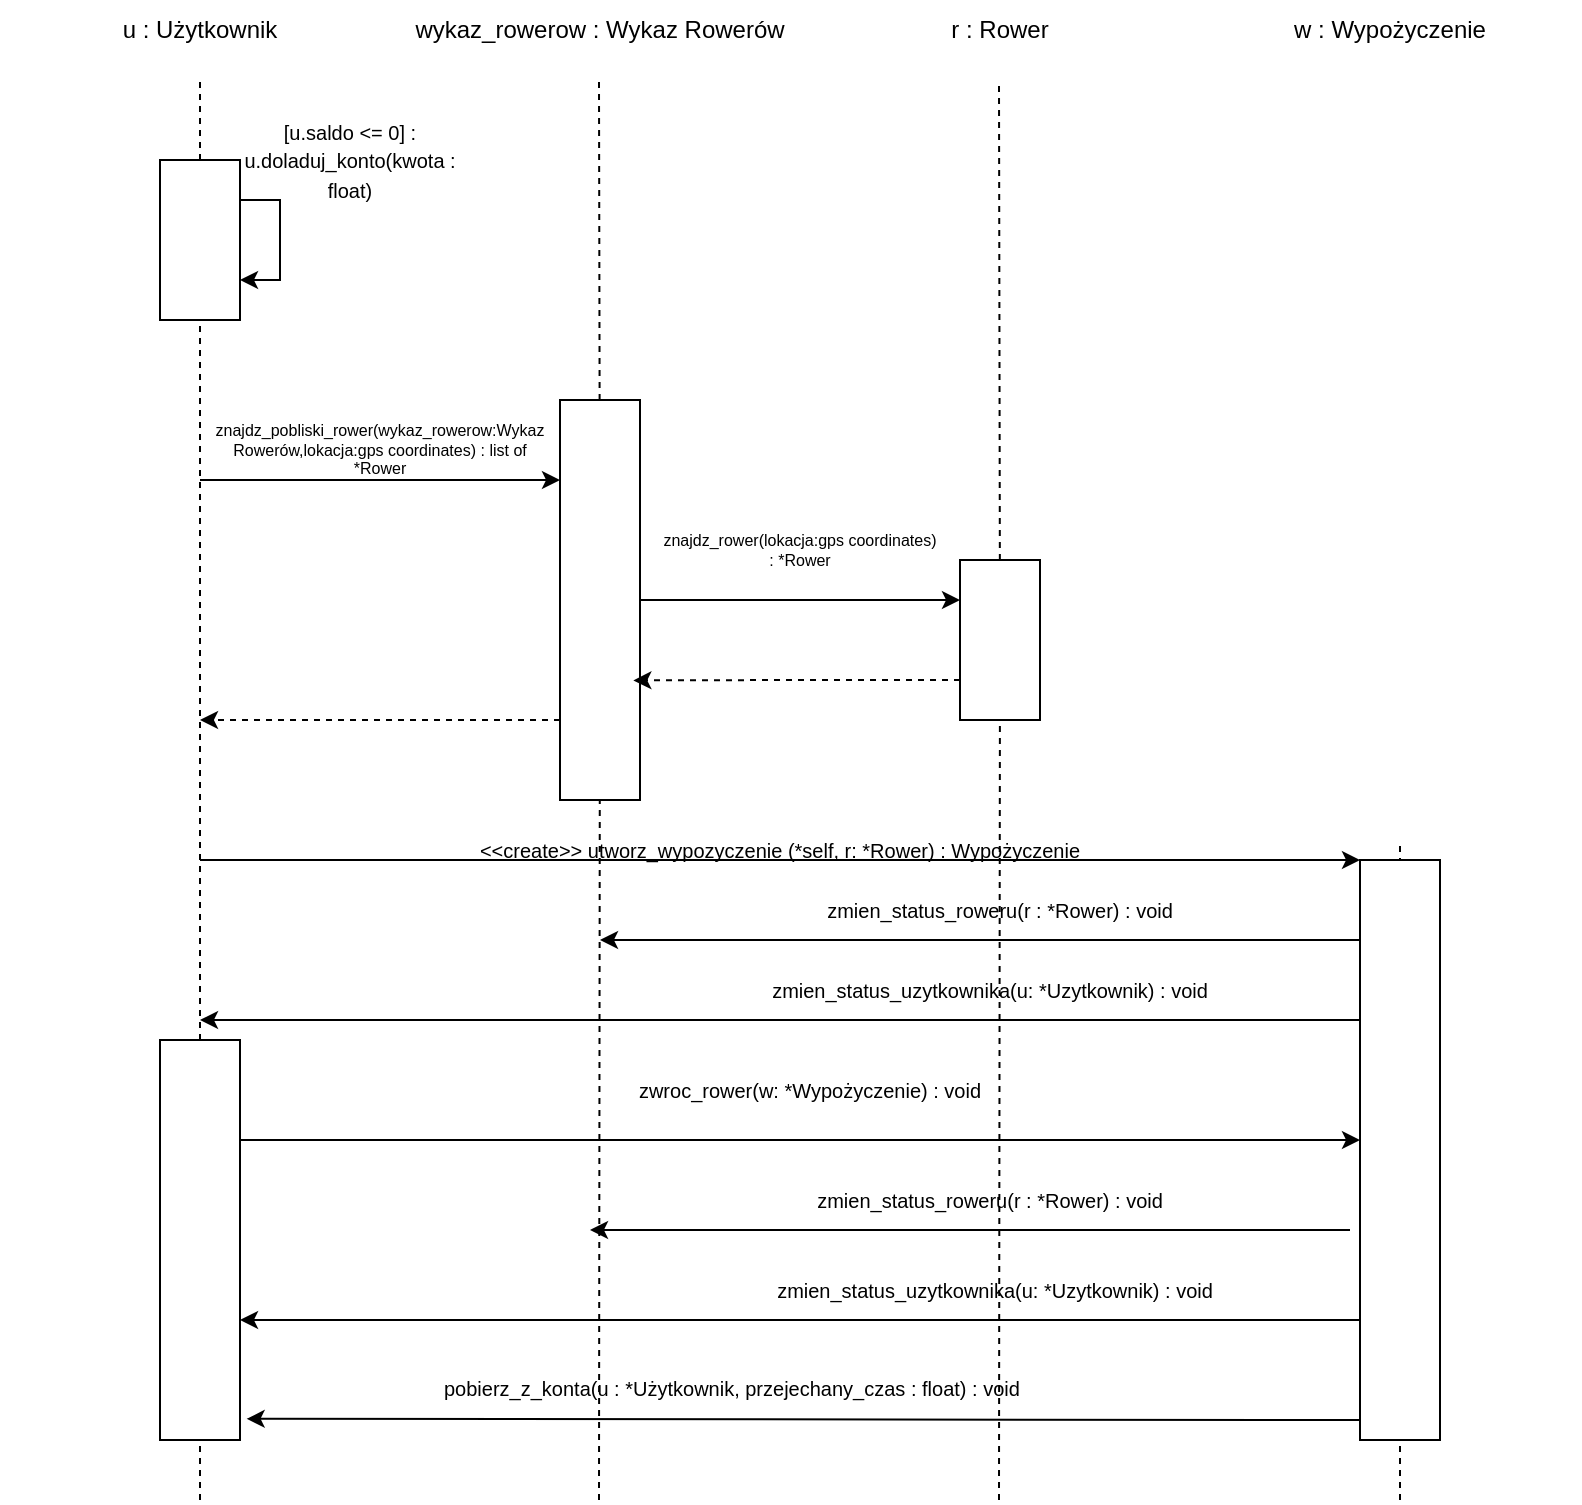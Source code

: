<mxfile version="26.0.6">
  <diagram name="Page-1" id="w8cEdWqZR_Wx36k4Sc1c">
    <mxGraphModel dx="875" dy="479" grid="1" gridSize="10" guides="1" tooltips="1" connect="1" arrows="1" fold="1" page="1" pageScale="1" pageWidth="827" pageHeight="1169" math="0" shadow="0">
      <root>
        <mxCell id="0" />
        <mxCell id="1" parent="0" />
        <mxCell id="KM6Y3mVUqvjQru7paMrh-1" value="u : Użytkownik" style="text;html=1;align=center;verticalAlign=middle;whiteSpace=wrap;rounded=0;" vertex="1" parent="1">
          <mxGeometry width="200" height="30" as="geometry" />
        </mxCell>
        <mxCell id="KM6Y3mVUqvjQru7paMrh-2" value="wykaz_rowerow : Wykaz Rowerów" style="text;html=1;align=center;verticalAlign=middle;whiteSpace=wrap;rounded=0;" vertex="1" parent="1">
          <mxGeometry x="200" width="200" height="30" as="geometry" />
        </mxCell>
        <mxCell id="KM6Y3mVUqvjQru7paMrh-3" value="r : Rower" style="text;html=1;align=center;verticalAlign=middle;whiteSpace=wrap;rounded=0;" vertex="1" parent="1">
          <mxGeometry x="400" width="200" height="30" as="geometry" />
        </mxCell>
        <mxCell id="KM6Y3mVUqvjQru7paMrh-4" value="w : Wypożyczenie" style="text;html=1;align=center;verticalAlign=middle;whiteSpace=wrap;rounded=0;" vertex="1" parent="1">
          <mxGeometry x="600" width="190" height="30" as="geometry" />
        </mxCell>
        <mxCell id="KM6Y3mVUqvjQru7paMrh-5" value="" style="endArrow=none;dashed=1;html=1;rounded=0;" edge="1" parent="1" source="KM6Y3mVUqvjQru7paMrh-9">
          <mxGeometry width="50" height="50" relative="1" as="geometry">
            <mxPoint x="100" y="750" as="sourcePoint" />
            <mxPoint x="100" y="40" as="targetPoint" />
          </mxGeometry>
        </mxCell>
        <mxCell id="KM6Y3mVUqvjQru7paMrh-6" value="" style="endArrow=none;dashed=1;html=1;rounded=0;" edge="1" parent="1" source="KM6Y3mVUqvjQru7paMrh-16">
          <mxGeometry width="50" height="50" relative="1" as="geometry">
            <mxPoint x="299.5" y="750" as="sourcePoint" />
            <mxPoint x="299.5" y="40" as="targetPoint" />
          </mxGeometry>
        </mxCell>
        <mxCell id="KM6Y3mVUqvjQru7paMrh-7" value="" style="endArrow=none;dashed=1;html=1;rounded=0;" edge="1" parent="1" source="KM6Y3mVUqvjQru7paMrh-21">
          <mxGeometry width="50" height="50" relative="1" as="geometry">
            <mxPoint x="499.5" y="750" as="sourcePoint" />
            <mxPoint x="499.5" y="40" as="targetPoint" />
          </mxGeometry>
        </mxCell>
        <mxCell id="KM6Y3mVUqvjQru7paMrh-8" value="" style="endArrow=none;dashed=1;html=1;rounded=0;" edge="1" parent="1" source="KM6Y3mVUqvjQru7paMrh-27">
          <mxGeometry width="50" height="50" relative="1" as="geometry">
            <mxPoint x="699.83" y="1170" as="sourcePoint" />
            <mxPoint x="699.83" y="460" as="targetPoint" />
          </mxGeometry>
        </mxCell>
        <mxCell id="KM6Y3mVUqvjQru7paMrh-10" value="" style="endArrow=none;dashed=1;html=1;rounded=0;" edge="1" parent="1" source="KM6Y3mVUqvjQru7paMrh-36" target="KM6Y3mVUqvjQru7paMrh-9">
          <mxGeometry width="50" height="50" relative="1" as="geometry">
            <mxPoint x="100" y="750" as="sourcePoint" />
            <mxPoint x="100" y="40" as="targetPoint" />
          </mxGeometry>
        </mxCell>
        <mxCell id="KM6Y3mVUqvjQru7paMrh-9" value="" style="rounded=0;whiteSpace=wrap;html=1;" vertex="1" parent="1">
          <mxGeometry x="80" y="80" width="40" height="80" as="geometry" />
        </mxCell>
        <mxCell id="KM6Y3mVUqvjQru7paMrh-13" style="edgeStyle=orthogonalEdgeStyle;rounded=0;orthogonalLoop=1;jettySize=auto;html=1;exitX=1;exitY=0.25;exitDx=0;exitDy=0;entryX=1;entryY=0.75;entryDx=0;entryDy=0;" edge="1" parent="1" source="KM6Y3mVUqvjQru7paMrh-9" target="KM6Y3mVUqvjQru7paMrh-9">
          <mxGeometry relative="1" as="geometry" />
        </mxCell>
        <mxCell id="KM6Y3mVUqvjQru7paMrh-14" value="&lt;font style=&quot;font-size: 10px;&quot;&gt;[u.saldo &amp;lt;= 0] : u.doladuj_konto(kwota : float) &lt;/font&gt;" style="text;html=1;align=center;verticalAlign=middle;whiteSpace=wrap;rounded=0;" vertex="1" parent="1">
          <mxGeometry x="120" y="60" width="110" height="40" as="geometry" />
        </mxCell>
        <mxCell id="KM6Y3mVUqvjQru7paMrh-17" value="" style="endArrow=none;dashed=1;html=1;rounded=0;" edge="1" parent="1" target="KM6Y3mVUqvjQru7paMrh-16">
          <mxGeometry width="50" height="50" relative="1" as="geometry">
            <mxPoint x="299.5" y="750" as="sourcePoint" />
            <mxPoint x="299.5" y="40" as="targetPoint" />
          </mxGeometry>
        </mxCell>
        <mxCell id="KM6Y3mVUqvjQru7paMrh-23" style="edgeStyle=orthogonalEdgeStyle;rounded=0;orthogonalLoop=1;jettySize=auto;html=1;entryX=0;entryY=0.25;entryDx=0;entryDy=0;" edge="1" parent="1" source="KM6Y3mVUqvjQru7paMrh-16" target="KM6Y3mVUqvjQru7paMrh-21">
          <mxGeometry relative="1" as="geometry" />
        </mxCell>
        <mxCell id="KM6Y3mVUqvjQru7paMrh-16" value="" style="rounded=0;whiteSpace=wrap;html=1;" vertex="1" parent="1">
          <mxGeometry x="280" y="200" width="40" height="200" as="geometry" />
        </mxCell>
        <mxCell id="KM6Y3mVUqvjQru7paMrh-18" value="" style="endArrow=classic;html=1;rounded=0;" edge="1" parent="1">
          <mxGeometry width="50" height="50" relative="1" as="geometry">
            <mxPoint x="100" y="240" as="sourcePoint" />
            <mxPoint x="280" y="240" as="targetPoint" />
          </mxGeometry>
        </mxCell>
        <mxCell id="KM6Y3mVUqvjQru7paMrh-19" value="" style="endArrow=classic;html=1;rounded=0;exitX=0;exitY=0.75;exitDx=0;exitDy=0;dashed=1;" edge="1" parent="1">
          <mxGeometry width="50" height="50" relative="1" as="geometry">
            <mxPoint x="280" y="360.0" as="sourcePoint" />
            <mxPoint x="100" y="360" as="targetPoint" />
          </mxGeometry>
        </mxCell>
        <mxCell id="KM6Y3mVUqvjQru7paMrh-20" value="&lt;font&gt;znajdz_pobliski_rower(wykaz_rowerow:Wykaz Rowerów,lokacja:gps coordinates) : list of *Rower&lt;br&gt;&lt;/font&gt;" style="text;html=1;align=center;verticalAlign=middle;whiteSpace=wrap;rounded=0;fontSize=8;" vertex="1" parent="1">
          <mxGeometry x="110" y="210" width="160" height="30" as="geometry" />
        </mxCell>
        <mxCell id="KM6Y3mVUqvjQru7paMrh-22" value="" style="endArrow=none;dashed=1;html=1;rounded=0;" edge="1" parent="1" target="KM6Y3mVUqvjQru7paMrh-21">
          <mxGeometry width="50" height="50" relative="1" as="geometry">
            <mxPoint x="499.5" y="750" as="sourcePoint" />
            <mxPoint x="499.5" y="40" as="targetPoint" />
          </mxGeometry>
        </mxCell>
        <mxCell id="KM6Y3mVUqvjQru7paMrh-21" value="" style="rounded=0;whiteSpace=wrap;html=1;" vertex="1" parent="1">
          <mxGeometry x="480" y="280" width="40" height="80" as="geometry" />
        </mxCell>
        <mxCell id="KM6Y3mVUqvjQru7paMrh-24" style="edgeStyle=orthogonalEdgeStyle;rounded=0;orthogonalLoop=1;jettySize=auto;html=1;exitX=0;exitY=0.75;exitDx=0;exitDy=0;entryX=0.917;entryY=0.701;entryDx=0;entryDy=0;entryPerimeter=0;dashed=1;" edge="1" parent="1" source="KM6Y3mVUqvjQru7paMrh-21" target="KM6Y3mVUqvjQru7paMrh-16">
          <mxGeometry relative="1" as="geometry" />
        </mxCell>
        <mxCell id="KM6Y3mVUqvjQru7paMrh-25" value="&lt;font&gt;znajdz_rower(lokacja:gps coordinates) : *Rower&lt;br&gt;&lt;/font&gt;" style="text;html=1;align=center;verticalAlign=middle;whiteSpace=wrap;rounded=0;fontSize=8;" vertex="1" parent="1">
          <mxGeometry x="330" y="260" width="140" height="30" as="geometry" />
        </mxCell>
        <mxCell id="KM6Y3mVUqvjQru7paMrh-28" value="" style="endArrow=classic;html=1;rounded=0;entryX=0;entryY=0;entryDx=0;entryDy=0;" edge="1" parent="1" target="KM6Y3mVUqvjQru7paMrh-27">
          <mxGeometry width="50" height="50" relative="1" as="geometry">
            <mxPoint x="100" y="430" as="sourcePoint" />
            <mxPoint x="340" y="380" as="targetPoint" />
          </mxGeometry>
        </mxCell>
        <mxCell id="KM6Y3mVUqvjQru7paMrh-29" value="&amp;lt;&amp;lt;create&amp;gt;&amp;gt; utworz_wypozyczenie (*self, r: *Rower) : Wypożyczenie" style="text;html=1;align=center;verticalAlign=middle;whiteSpace=wrap;rounded=0;fontSize=10;" vertex="1" parent="1">
          <mxGeometry x="110" y="410" width="560" height="30" as="geometry" />
        </mxCell>
        <mxCell id="KM6Y3mVUqvjQru7paMrh-30" value="" style="endArrow=none;dashed=1;html=1;rounded=0;" edge="1" parent="1">
          <mxGeometry width="50" height="50" relative="1" as="geometry">
            <mxPoint x="700" y="750" as="sourcePoint" />
            <mxPoint x="700" y="420" as="targetPoint" />
          </mxGeometry>
        </mxCell>
        <mxCell id="KM6Y3mVUqvjQru7paMrh-27" value="" style="rounded=0;whiteSpace=wrap;html=1;" vertex="1" parent="1">
          <mxGeometry x="680" y="430" width="40" height="290" as="geometry" />
        </mxCell>
        <mxCell id="KM6Y3mVUqvjQru7paMrh-31" value="" style="endArrow=classic;html=1;rounded=0;exitX=0;exitY=0.5;exitDx=0;exitDy=0;" edge="1" parent="1">
          <mxGeometry width="50" height="50" relative="1" as="geometry">
            <mxPoint x="680" y="470" as="sourcePoint" />
            <mxPoint x="300" y="470" as="targetPoint" />
          </mxGeometry>
        </mxCell>
        <mxCell id="KM6Y3mVUqvjQru7paMrh-32" value="" style="endArrow=classic;html=1;rounded=0;" edge="1" parent="1">
          <mxGeometry width="50" height="50" relative="1" as="geometry">
            <mxPoint x="680" y="510" as="sourcePoint" />
            <mxPoint x="100" y="510" as="targetPoint" />
          </mxGeometry>
        </mxCell>
        <mxCell id="KM6Y3mVUqvjQru7paMrh-33" value="zmien_status_roweru(r : *Rower) : void" style="text;html=1;align=center;verticalAlign=middle;whiteSpace=wrap;rounded=0;fontSize=10;" vertex="1" parent="1">
          <mxGeometry x="315" y="440" width="370" height="30" as="geometry" />
        </mxCell>
        <mxCell id="KM6Y3mVUqvjQru7paMrh-35" value="zmien_status_uzytkownika(u: *Uzytkownik) : void" style="text;html=1;align=center;verticalAlign=middle;whiteSpace=wrap;rounded=0;fontSize=10;" vertex="1" parent="1">
          <mxGeometry x="310" y="480" width="370" height="30" as="geometry" />
        </mxCell>
        <mxCell id="KM6Y3mVUqvjQru7paMrh-37" value="" style="endArrow=none;dashed=1;html=1;rounded=0;" edge="1" parent="1" target="KM6Y3mVUqvjQru7paMrh-36">
          <mxGeometry width="50" height="50" relative="1" as="geometry">
            <mxPoint x="100" y="750" as="sourcePoint" />
            <mxPoint x="100" y="160" as="targetPoint" />
          </mxGeometry>
        </mxCell>
        <mxCell id="KM6Y3mVUqvjQru7paMrh-36" value="" style="rounded=0;whiteSpace=wrap;html=1;" vertex="1" parent="1">
          <mxGeometry x="80" y="520" width="40" height="200" as="geometry" />
        </mxCell>
        <mxCell id="KM6Y3mVUqvjQru7paMrh-38" value="" style="endArrow=classic;html=1;rounded=0;" edge="1" parent="1">
          <mxGeometry width="50" height="50" relative="1" as="geometry">
            <mxPoint x="120" y="570" as="sourcePoint" />
            <mxPoint x="680" y="570" as="targetPoint" />
          </mxGeometry>
        </mxCell>
        <mxCell id="KM6Y3mVUqvjQru7paMrh-40" value="zwroc_rower(w: *Wypożyczenie) : void" style="text;html=1;align=center;verticalAlign=middle;whiteSpace=wrap;rounded=0;fontSize=10;" vertex="1" parent="1">
          <mxGeometry x="125" y="530" width="560" height="30" as="geometry" />
        </mxCell>
        <mxCell id="KM6Y3mVUqvjQru7paMrh-42" value="" style="endArrow=classic;html=1;rounded=0;exitX=0;exitY=0.5;exitDx=0;exitDy=0;" edge="1" parent="1">
          <mxGeometry width="50" height="50" relative="1" as="geometry">
            <mxPoint x="675" y="615" as="sourcePoint" />
            <mxPoint x="295" y="615" as="targetPoint" />
          </mxGeometry>
        </mxCell>
        <mxCell id="KM6Y3mVUqvjQru7paMrh-43" value="zmien_status_roweru(r : *Rower) : void" style="text;html=1;align=center;verticalAlign=middle;whiteSpace=wrap;rounded=0;fontSize=10;" vertex="1" parent="1">
          <mxGeometry x="310" y="585" width="370" height="30" as="geometry" />
        </mxCell>
        <mxCell id="KM6Y3mVUqvjQru7paMrh-44" value="" style="endArrow=classic;html=1;rounded=0;exitX=1;exitY=1;exitDx=0;exitDy=0;" edge="1" parent="1" source="KM6Y3mVUqvjQru7paMrh-45">
          <mxGeometry width="50" height="50" relative="1" as="geometry">
            <mxPoint x="685" y="660" as="sourcePoint" />
            <mxPoint x="120" y="660" as="targetPoint" />
          </mxGeometry>
        </mxCell>
        <mxCell id="KM6Y3mVUqvjQru7paMrh-45" value="zmien_status_uzytkownika(u: *Uzytkownik) : void" style="text;html=1;align=center;verticalAlign=middle;whiteSpace=wrap;rounded=0;fontSize=10;" vertex="1" parent="1">
          <mxGeometry x="315" y="630" width="365" height="30" as="geometry" />
        </mxCell>
        <mxCell id="KM6Y3mVUqvjQru7paMrh-46" value="" style="endArrow=classic;html=1;rounded=0;entryX=1.083;entryY=0.947;entryDx=0;entryDy=0;entryPerimeter=0;" edge="1" parent="1" target="KM6Y3mVUqvjQru7paMrh-36">
          <mxGeometry width="50" height="50" relative="1" as="geometry">
            <mxPoint x="680" y="710" as="sourcePoint" />
            <mxPoint x="430" y="560" as="targetPoint" />
          </mxGeometry>
        </mxCell>
        <mxCell id="KM6Y3mVUqvjQru7paMrh-47" value="&lt;font style=&quot;font-size: 10px;&quot;&gt;pobierz_z_konta(u : *Użytkownik, przejechany_czas : float) : void&lt;/font&gt;" style="text;whiteSpace=wrap;html=1;" vertex="1" parent="1">
          <mxGeometry x="220" y="680" width="420" height="30" as="geometry" />
        </mxCell>
      </root>
    </mxGraphModel>
  </diagram>
</mxfile>
